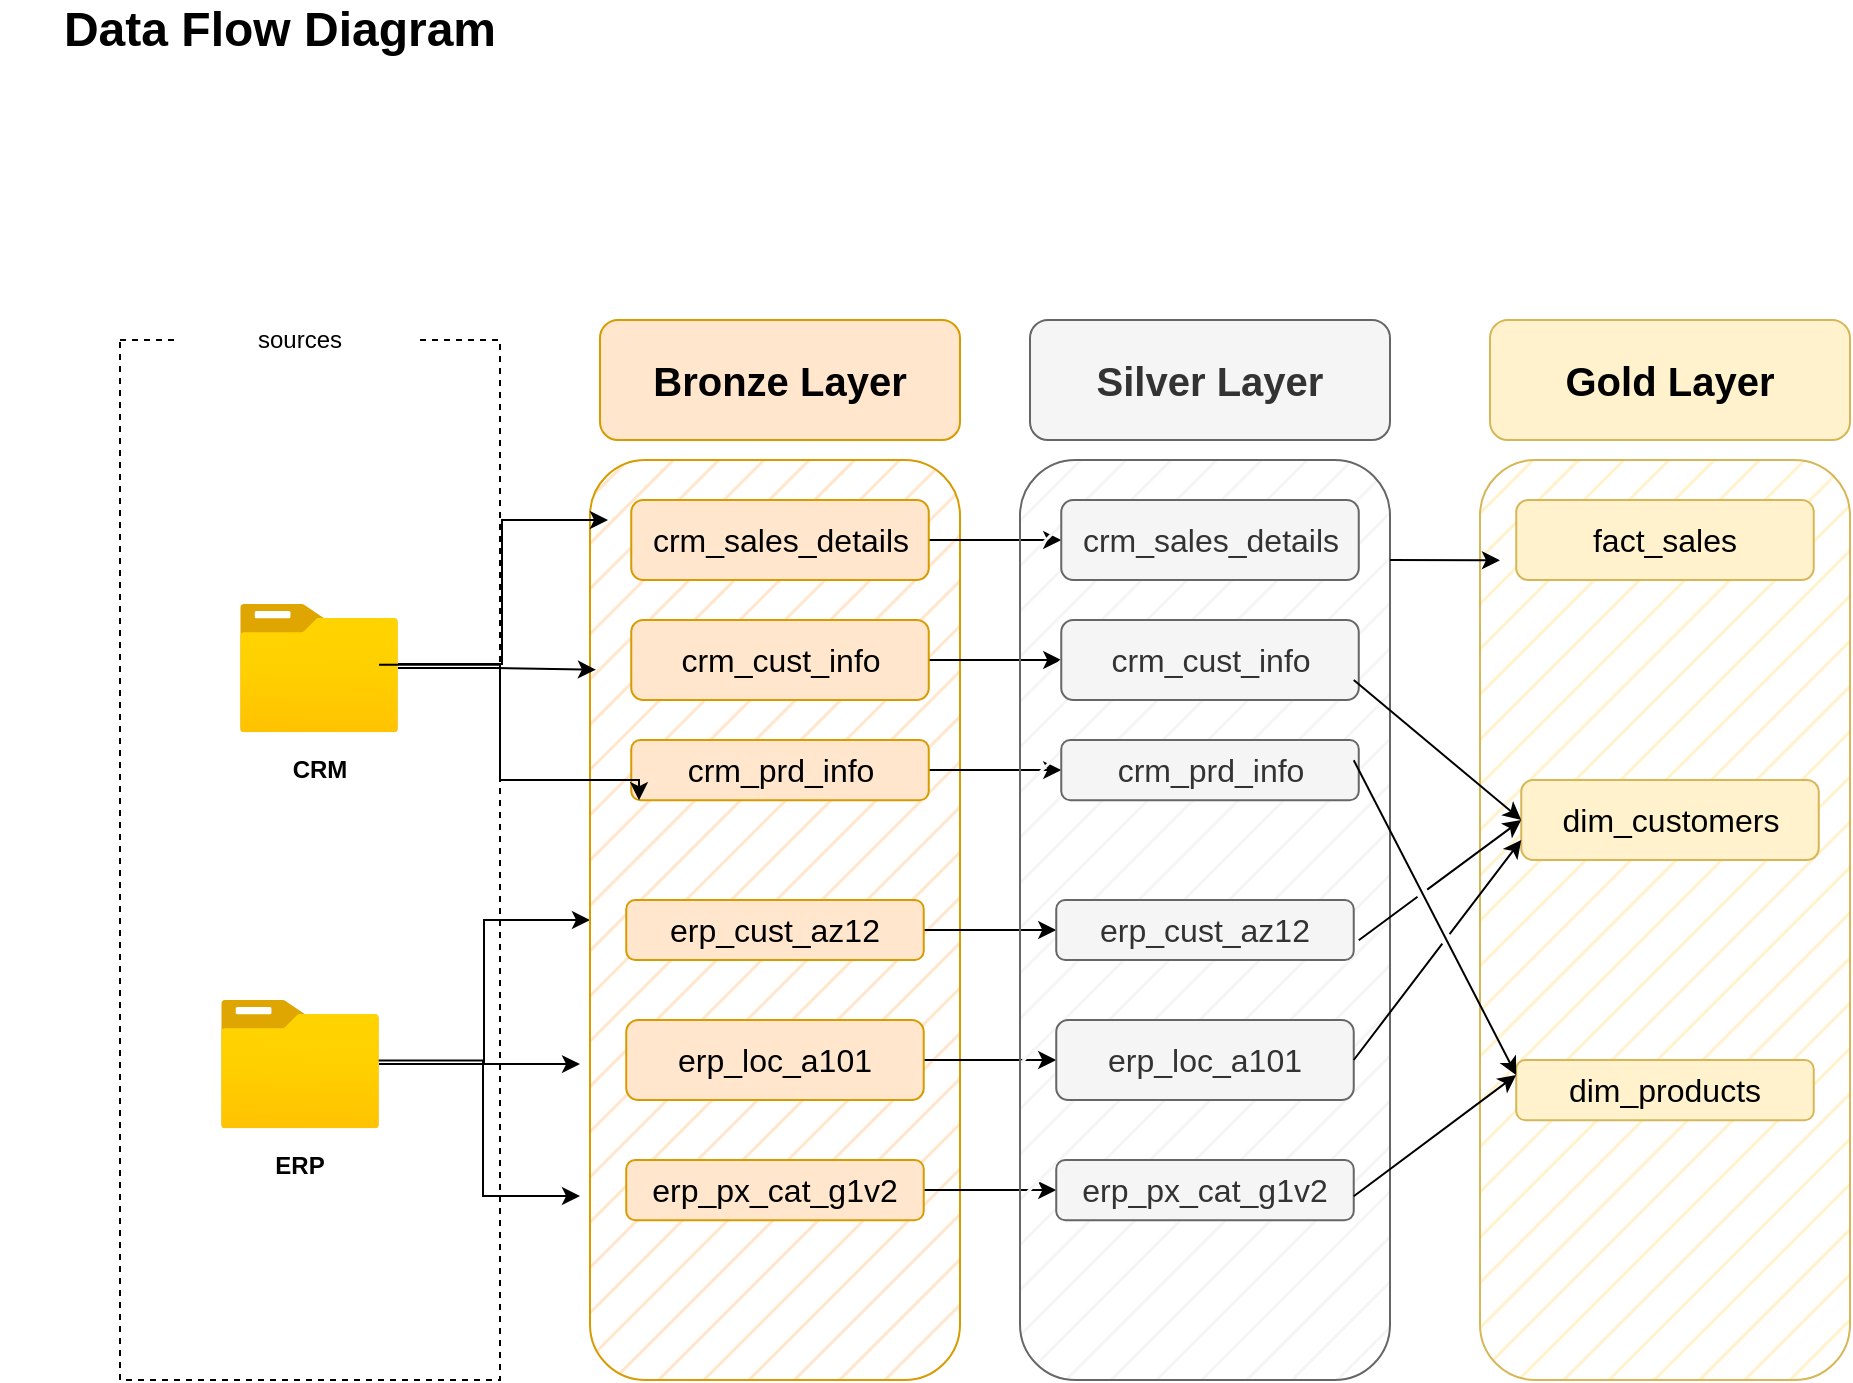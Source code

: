 <mxfile version="26.1.1">
  <diagram name="Page-1" id="pdD4kSsvmsb9Y0oFoC-x">
    <mxGraphModel dx="1098" dy="820" grid="1" gridSize="10" guides="1" tooltips="1" connect="1" arrows="1" fold="1" page="1" pageScale="1" pageWidth="850" pageHeight="1100" math="0" shadow="0">
      <root>
        <mxCell id="0" />
        <mxCell id="1" parent="0" />
        <mxCell id="vQutW8Bo8oSmxXfcfKNz-1" value="&lt;b&gt;&lt;font style=&quot;font-size: 24px;&quot;&gt;Data Flow Diagram&lt;/font&gt;&lt;/b&gt;" style="text;html=1;align=center;verticalAlign=middle;whiteSpace=wrap;rounded=0;" parent="1" vertex="1">
          <mxGeometry x="10" y="20" width="280" height="30" as="geometry" />
        </mxCell>
        <mxCell id="vQutW8Bo8oSmxXfcfKNz-2" value="" style="rounded=0;whiteSpace=wrap;html=1;fillColor=none;dashed=1;" parent="1" vertex="1">
          <mxGeometry x="70" y="190" width="190" height="520" as="geometry" />
        </mxCell>
        <mxCell id="vQutW8Bo8oSmxXfcfKNz-3" value="sources" style="rounded=1;whiteSpace=wrap;html=1;strokeColor=none;" parent="1" vertex="1">
          <mxGeometry x="100" y="160" width="120" height="60" as="geometry" />
        </mxCell>
        <mxCell id="vQutW8Bo8oSmxXfcfKNz-4" value="" style="image;aspect=fixed;html=1;points=[];align=center;fontSize=12;image=img/lib/azure2/general/Folder_Blank.svg;" parent="1" vertex="1">
          <mxGeometry x="130" y="322" width="79" height="64.12" as="geometry" />
        </mxCell>
        <mxCell id="vQutW8Bo8oSmxXfcfKNz-5" value="&lt;b&gt;CRM&lt;/b&gt;" style="text;html=1;align=center;verticalAlign=middle;whiteSpace=wrap;rounded=0;" parent="1" vertex="1">
          <mxGeometry x="139.5" y="390.12" width="60" height="30" as="geometry" />
        </mxCell>
        <mxCell id="vQutW8Bo8oSmxXfcfKNz-17" style="edgeStyle=orthogonalEdgeStyle;rounded=0;orthogonalLoop=1;jettySize=auto;html=1;" parent="1" source="vQutW8Bo8oSmxXfcfKNz-6" target="vQutW8Bo8oSmxXfcfKNz-9" edge="1">
          <mxGeometry relative="1" as="geometry">
            <Array as="points">
              <mxPoint x="252" y="552" />
              <mxPoint x="252" y="480" />
            </Array>
          </mxGeometry>
        </mxCell>
        <mxCell id="vQutW8Bo8oSmxXfcfKNz-18" style="edgeStyle=orthogonalEdgeStyle;rounded=0;orthogonalLoop=1;jettySize=auto;html=1;" parent="1" source="vQutW8Bo8oSmxXfcfKNz-6" edge="1">
          <mxGeometry relative="1" as="geometry">
            <mxPoint x="300" y="552.06" as="targetPoint" />
          </mxGeometry>
        </mxCell>
        <mxCell id="vQutW8Bo8oSmxXfcfKNz-20" style="edgeStyle=orthogonalEdgeStyle;rounded=0;orthogonalLoop=1;jettySize=auto;html=1;" parent="1" edge="1">
          <mxGeometry relative="1" as="geometry">
            <mxPoint x="300" y="618" as="targetPoint" />
            <mxPoint x="170" y="550.22" as="sourcePoint" />
            <Array as="points">
              <mxPoint x="251.5" y="550.12" />
            </Array>
          </mxGeometry>
        </mxCell>
        <mxCell id="vQutW8Bo8oSmxXfcfKNz-6" value="" style="image;aspect=fixed;html=1;points=[];align=center;fontSize=12;image=img/lib/azure2/general/Folder_Blank.svg;" parent="1" vertex="1">
          <mxGeometry x="120.5" y="520" width="79" height="64.12" as="geometry" />
        </mxCell>
        <mxCell id="vQutW8Bo8oSmxXfcfKNz-7" value="&lt;b&gt;ERP&lt;/b&gt;" style="text;html=1;align=center;verticalAlign=middle;whiteSpace=wrap;rounded=0;" parent="1" vertex="1">
          <mxGeometry x="130" y="588.12" width="60" height="30" as="geometry" />
        </mxCell>
        <mxCell id="vQutW8Bo8oSmxXfcfKNz-9" value="" style="rounded=1;whiteSpace=wrap;html=1;fillColor=#ffe6cc;strokeColor=#d79b00;fillStyle=hatch;" parent="1" vertex="1">
          <mxGeometry x="305" y="250" width="185" height="460" as="geometry" />
        </mxCell>
        <mxCell id="vQutW8Bo8oSmxXfcfKNz-10" value="&lt;font style=&quot;font-size: 20px;&quot;&gt;&lt;b&gt;Bronze Layer&lt;/b&gt;&lt;/font&gt;" style="rounded=1;whiteSpace=wrap;html=1;fillColor=#ffe6cc;strokeColor=#d79b00;" parent="1" vertex="1">
          <mxGeometry x="310" y="180" width="180" height="60" as="geometry" />
        </mxCell>
        <mxCell id="KEmWeCVXJalvY8nnRK3f-10" value="" style="edgeStyle=orthogonalEdgeStyle;rounded=0;orthogonalLoop=1;jettySize=auto;html=1;" parent="1" source="vQutW8Bo8oSmxXfcfKNz-11" target="KEmWeCVXJalvY8nnRK3f-3" edge="1">
          <mxGeometry relative="1" as="geometry" />
        </mxCell>
        <mxCell id="vQutW8Bo8oSmxXfcfKNz-11" value="&lt;font style=&quot;font-size: 16px;&quot;&gt;crm_sales_details&lt;/font&gt;" style="rounded=1;whiteSpace=wrap;html=1;fillColor=#ffe6cc;strokeColor=#d79b00;" parent="1" vertex="1">
          <mxGeometry x="325.63" y="270" width="148.75" height="40" as="geometry" />
        </mxCell>
        <mxCell id="KEmWeCVXJalvY8nnRK3f-11" value="" style="edgeStyle=orthogonalEdgeStyle;rounded=0;orthogonalLoop=1;jettySize=auto;html=1;" parent="1" source="vQutW8Bo8oSmxXfcfKNz-12" target="KEmWeCVXJalvY8nnRK3f-4" edge="1">
          <mxGeometry relative="1" as="geometry" />
        </mxCell>
        <mxCell id="vQutW8Bo8oSmxXfcfKNz-12" value="&lt;font style=&quot;font-size: 16px;&quot;&gt;crm_cust_info&lt;/font&gt;" style="rounded=1;whiteSpace=wrap;html=1;fillColor=#ffe6cc;strokeColor=#d79b00;" parent="1" vertex="1">
          <mxGeometry x="325.63" y="330" width="148.75" height="40" as="geometry" />
        </mxCell>
        <mxCell id="KEmWeCVXJalvY8nnRK3f-12" value="" style="edgeStyle=orthogonalEdgeStyle;rounded=0;orthogonalLoop=1;jettySize=auto;html=1;" parent="1" source="vQutW8Bo8oSmxXfcfKNz-13" target="KEmWeCVXJalvY8nnRK3f-5" edge="1">
          <mxGeometry relative="1" as="geometry" />
        </mxCell>
        <mxCell id="vQutW8Bo8oSmxXfcfKNz-13" value="&lt;font style=&quot;font-size: 16px;&quot;&gt;crm_prd_info&lt;/font&gt;" style="rounded=1;whiteSpace=wrap;html=1;fillColor=#ffe6cc;strokeColor=#d79b00;" parent="1" vertex="1">
          <mxGeometry x="325.63" y="390" width="148.75" height="30.12" as="geometry" />
        </mxCell>
        <mxCell id="KEmWeCVXJalvY8nnRK3f-13" value="" style="edgeStyle=orthogonalEdgeStyle;rounded=0;orthogonalLoop=1;jettySize=auto;html=1;" parent="1" source="vQutW8Bo8oSmxXfcfKNz-14" target="KEmWeCVXJalvY8nnRK3f-6" edge="1">
          <mxGeometry relative="1" as="geometry" />
        </mxCell>
        <mxCell id="vQutW8Bo8oSmxXfcfKNz-14" value="&lt;font style=&quot;font-size: 16px;&quot;&gt;erp_cust_az12&lt;/font&gt;" style="rounded=1;whiteSpace=wrap;html=1;fillColor=#ffe6cc;strokeColor=#d79b00;" parent="1" vertex="1">
          <mxGeometry x="323.12" y="470" width="148.75" height="30" as="geometry" />
        </mxCell>
        <mxCell id="KEmWeCVXJalvY8nnRK3f-14" value="" style="edgeStyle=orthogonalEdgeStyle;rounded=0;orthogonalLoop=1;jettySize=auto;html=1;" parent="1" source="vQutW8Bo8oSmxXfcfKNz-15" target="KEmWeCVXJalvY8nnRK3f-7" edge="1">
          <mxGeometry relative="1" as="geometry" />
        </mxCell>
        <mxCell id="vQutW8Bo8oSmxXfcfKNz-15" value="&lt;font style=&quot;font-size: 16px;&quot;&gt;erp_loc_a101&lt;/font&gt;" style="rounded=1;whiteSpace=wrap;html=1;fillColor=#ffe6cc;strokeColor=#d79b00;" parent="1" vertex="1">
          <mxGeometry x="323.12" y="530" width="148.75" height="40" as="geometry" />
        </mxCell>
        <mxCell id="KEmWeCVXJalvY8nnRK3f-15" value="" style="edgeStyle=orthogonalEdgeStyle;rounded=0;orthogonalLoop=1;jettySize=auto;html=1;" parent="1" source="vQutW8Bo8oSmxXfcfKNz-16" target="KEmWeCVXJalvY8nnRK3f-8" edge="1">
          <mxGeometry relative="1" as="geometry" />
        </mxCell>
        <mxCell id="vQutW8Bo8oSmxXfcfKNz-16" value="&lt;font style=&quot;font-size: 16px;&quot;&gt;erp_px_cat_g1v2&lt;/font&gt;" style="rounded=1;whiteSpace=wrap;html=1;fillColor=#ffe6cc;strokeColor=#d79b00;" parent="1" vertex="1">
          <mxGeometry x="323.12" y="600" width="148.75" height="30.12" as="geometry" />
        </mxCell>
        <mxCell id="vQutW8Bo8oSmxXfcfKNz-30" style="edgeStyle=orthogonalEdgeStyle;rounded=0;orthogonalLoop=1;jettySize=auto;html=1;entryX=0.016;entryY=0.228;entryDx=0;entryDy=0;entryPerimeter=0;" parent="1" source="vQutW8Bo8oSmxXfcfKNz-4" target="vQutW8Bo8oSmxXfcfKNz-9" edge="1">
          <mxGeometry relative="1" as="geometry" />
        </mxCell>
        <mxCell id="vQutW8Bo8oSmxXfcfKNz-32" style="edgeStyle=orthogonalEdgeStyle;rounded=0;orthogonalLoop=1;jettySize=auto;html=1;" parent="1" edge="1">
          <mxGeometry relative="1" as="geometry">
            <mxPoint x="209" y="352" as="sourcePoint" />
            <mxPoint x="314" y="280" as="targetPoint" />
            <Array as="points">
              <mxPoint x="261" y="352" />
              <mxPoint x="261" y="280" />
            </Array>
          </mxGeometry>
        </mxCell>
        <mxCell id="vQutW8Bo8oSmxXfcfKNz-33" style="edgeStyle=orthogonalEdgeStyle;rounded=0;orthogonalLoop=1;jettySize=auto;html=1;" parent="1" edge="1">
          <mxGeometry relative="1" as="geometry">
            <mxPoint x="329.5" y="420.12" as="targetPoint" />
            <mxPoint x="199.5" y="352.34" as="sourcePoint" />
            <Array as="points">
              <mxPoint x="260" y="352" />
              <mxPoint x="260" y="410" />
              <mxPoint x="330" y="410" />
            </Array>
          </mxGeometry>
        </mxCell>
        <mxCell id="KEmWeCVXJalvY8nnRK3f-1" value="" style="rounded=1;whiteSpace=wrap;html=1;fillColor=#f5f5f5;strokeColor=#666666;fillStyle=hatch;fontColor=#333333;" parent="1" vertex="1">
          <mxGeometry x="520" y="250" width="185" height="460" as="geometry" />
        </mxCell>
        <mxCell id="KEmWeCVXJalvY8nnRK3f-2" value="&lt;font style=&quot;font-size: 20px;&quot;&gt;&lt;b&gt;Silver Layer&lt;/b&gt;&lt;/font&gt;" style="rounded=1;whiteSpace=wrap;html=1;fillColor=#f5f5f5;strokeColor=#666666;fontColor=#333333;" parent="1" vertex="1">
          <mxGeometry x="525" y="180" width="180" height="60" as="geometry" />
        </mxCell>
        <mxCell id="KEmWeCVXJalvY8nnRK3f-3" value="&lt;font style=&quot;font-size: 16px;&quot;&gt;crm_sales_details&lt;/font&gt;" style="rounded=1;whiteSpace=wrap;html=1;fillColor=#f5f5f5;strokeColor=#666666;fontColor=#333333;" parent="1" vertex="1">
          <mxGeometry x="540.63" y="270" width="148.75" height="40" as="geometry" />
        </mxCell>
        <mxCell id="KEmWeCVXJalvY8nnRK3f-4" value="&lt;font style=&quot;font-size: 16px;&quot;&gt;crm_cust_info&lt;/font&gt;" style="rounded=1;whiteSpace=wrap;html=1;fillColor=#f5f5f5;strokeColor=#666666;fontColor=#333333;" parent="1" vertex="1">
          <mxGeometry x="540.63" y="330" width="148.75" height="40" as="geometry" />
        </mxCell>
        <mxCell id="KEmWeCVXJalvY8nnRK3f-5" value="&lt;font style=&quot;font-size: 16px;&quot;&gt;crm_prd_info&lt;/font&gt;" style="rounded=1;whiteSpace=wrap;html=1;fillColor=#f5f5f5;strokeColor=#666666;fontColor=#333333;" parent="1" vertex="1">
          <mxGeometry x="540.63" y="390" width="148.75" height="30.12" as="geometry" />
        </mxCell>
        <mxCell id="KEmWeCVXJalvY8nnRK3f-6" value="&lt;font style=&quot;font-size: 16px;&quot;&gt;erp_cust_az12&lt;/font&gt;" style="rounded=1;whiteSpace=wrap;html=1;fillColor=#f5f5f5;strokeColor=#666666;fontColor=#333333;" parent="1" vertex="1">
          <mxGeometry x="538.12" y="470" width="148.75" height="30" as="geometry" />
        </mxCell>
        <mxCell id="KEmWeCVXJalvY8nnRK3f-7" value="&lt;font style=&quot;font-size: 16px;&quot;&gt;erp_loc_a101&lt;/font&gt;" style="rounded=1;whiteSpace=wrap;html=1;fillColor=#f5f5f5;strokeColor=#666666;fontColor=#333333;" parent="1" vertex="1">
          <mxGeometry x="538.12" y="530" width="148.75" height="40" as="geometry" />
        </mxCell>
        <mxCell id="KEmWeCVXJalvY8nnRK3f-8" value="&lt;font style=&quot;font-size: 16px;&quot;&gt;erp_px_cat_g1v2&lt;/font&gt;" style="rounded=1;whiteSpace=wrap;html=1;fillColor=#f5f5f5;strokeColor=#666666;fontColor=#333333;" parent="1" vertex="1">
          <mxGeometry x="538.12" y="600" width="148.75" height="30.12" as="geometry" />
        </mxCell>
        <mxCell id="83vauQOpCcTT24dz2a2e-1" value="" style="rounded=1;whiteSpace=wrap;html=1;fillColor=#fff2cc;strokeColor=#d6b656;fillStyle=hatch;" vertex="1" parent="1">
          <mxGeometry x="750" y="250" width="185" height="460" as="geometry" />
        </mxCell>
        <mxCell id="83vauQOpCcTT24dz2a2e-2" value="&lt;font style=&quot;font-size: 20px;&quot;&gt;&lt;b&gt;Gold Layer&lt;/b&gt;&lt;/font&gt;" style="rounded=1;whiteSpace=wrap;html=1;fillColor=#fff2cc;strokeColor=#d6b656;" vertex="1" parent="1">
          <mxGeometry x="755" y="180" width="180" height="60" as="geometry" />
        </mxCell>
        <mxCell id="83vauQOpCcTT24dz2a2e-3" value="&lt;font style=&quot;font-size: 16px;&quot;&gt;fact_sales&lt;/font&gt;" style="rounded=1;whiteSpace=wrap;html=1;fillColor=#fff2cc;strokeColor=#d6b656;" vertex="1" parent="1">
          <mxGeometry x="768.12" y="270" width="148.75" height="40" as="geometry" />
        </mxCell>
        <mxCell id="83vauQOpCcTT24dz2a2e-4" value="&lt;font style=&quot;font-size: 16px;&quot;&gt;dim_customers&lt;/font&gt;" style="rounded=1;whiteSpace=wrap;html=1;fillColor=#fff2cc;strokeColor=#d6b656;" vertex="1" parent="1">
          <mxGeometry x="770.63" y="410" width="148.75" height="40" as="geometry" />
        </mxCell>
        <mxCell id="83vauQOpCcTT24dz2a2e-5" value="&lt;font style=&quot;font-size: 16px;&quot;&gt;dim_products&lt;/font&gt;" style="rounded=1;whiteSpace=wrap;html=1;fillColor=#fff2cc;strokeColor=#d6b656;" vertex="1" parent="1">
          <mxGeometry x="768.12" y="550" width="148.75" height="30.12" as="geometry" />
        </mxCell>
        <mxCell id="83vauQOpCcTT24dz2a2e-9" value="" style="endArrow=classic;html=1;rounded=0;entryX=0.054;entryY=0.109;entryDx=0;entryDy=0;entryPerimeter=0;" edge="1" parent="1" target="83vauQOpCcTT24dz2a2e-1">
          <mxGeometry width="50" height="50" relative="1" as="geometry">
            <mxPoint x="705" y="300" as="sourcePoint" />
            <mxPoint x="755" y="250" as="targetPoint" />
          </mxGeometry>
        </mxCell>
        <mxCell id="83vauQOpCcTT24dz2a2e-10" value="" style="endArrow=classic;html=1;rounded=0;entryX=0;entryY=0.5;entryDx=0;entryDy=0;jumpStyle=gap;" edge="1" parent="1" target="83vauQOpCcTT24dz2a2e-4">
          <mxGeometry width="50" height="50" relative="1" as="geometry">
            <mxPoint x="686.87" y="360" as="sourcePoint" />
            <mxPoint x="736.87" y="310" as="targetPoint" />
          </mxGeometry>
        </mxCell>
        <mxCell id="83vauQOpCcTT24dz2a2e-11" value="" style="endArrow=classic;html=1;rounded=0;entryX=0;entryY=0.25;entryDx=0;entryDy=0;jumpStyle=gap;" edge="1" parent="1" target="83vauQOpCcTT24dz2a2e-5">
          <mxGeometry width="50" height="50" relative="1" as="geometry">
            <mxPoint x="686.87" y="400.12" as="sourcePoint" />
            <mxPoint x="770" y="420.12" as="targetPoint" />
          </mxGeometry>
        </mxCell>
        <mxCell id="83vauQOpCcTT24dz2a2e-12" value="" style="endArrow=classic;html=1;rounded=0;entryX=0;entryY=0.75;entryDx=0;entryDy=0;jumpStyle=gap;" edge="1" parent="1" target="83vauQOpCcTT24dz2a2e-4">
          <mxGeometry width="50" height="50" relative="1" as="geometry">
            <mxPoint x="686.87" y="550" as="sourcePoint" />
            <mxPoint x="736.87" y="500" as="targetPoint" />
          </mxGeometry>
        </mxCell>
        <mxCell id="83vauQOpCcTT24dz2a2e-13" value="" style="endArrow=classic;html=1;rounded=0;entryX=0;entryY=0.5;entryDx=0;entryDy=0;jumpStyle=gap;" edge="1" parent="1" target="83vauQOpCcTT24dz2a2e-4">
          <mxGeometry width="50" height="50" relative="1" as="geometry">
            <mxPoint x="689.38" y="490.12" as="sourcePoint" />
            <mxPoint x="782.51" y="420.12" as="targetPoint" />
          </mxGeometry>
        </mxCell>
        <mxCell id="83vauQOpCcTT24dz2a2e-14" value="" style="endArrow=classic;html=1;rounded=0;entryX=0;entryY=0.25;entryDx=0;entryDy=0;jumpStyle=gap;" edge="1" parent="1" target="83vauQOpCcTT24dz2a2e-5">
          <mxGeometry width="50" height="50" relative="1" as="geometry">
            <mxPoint x="686.87" y="618.12" as="sourcePoint" />
            <mxPoint x="760" y="560" as="targetPoint" />
          </mxGeometry>
        </mxCell>
      </root>
    </mxGraphModel>
  </diagram>
</mxfile>
